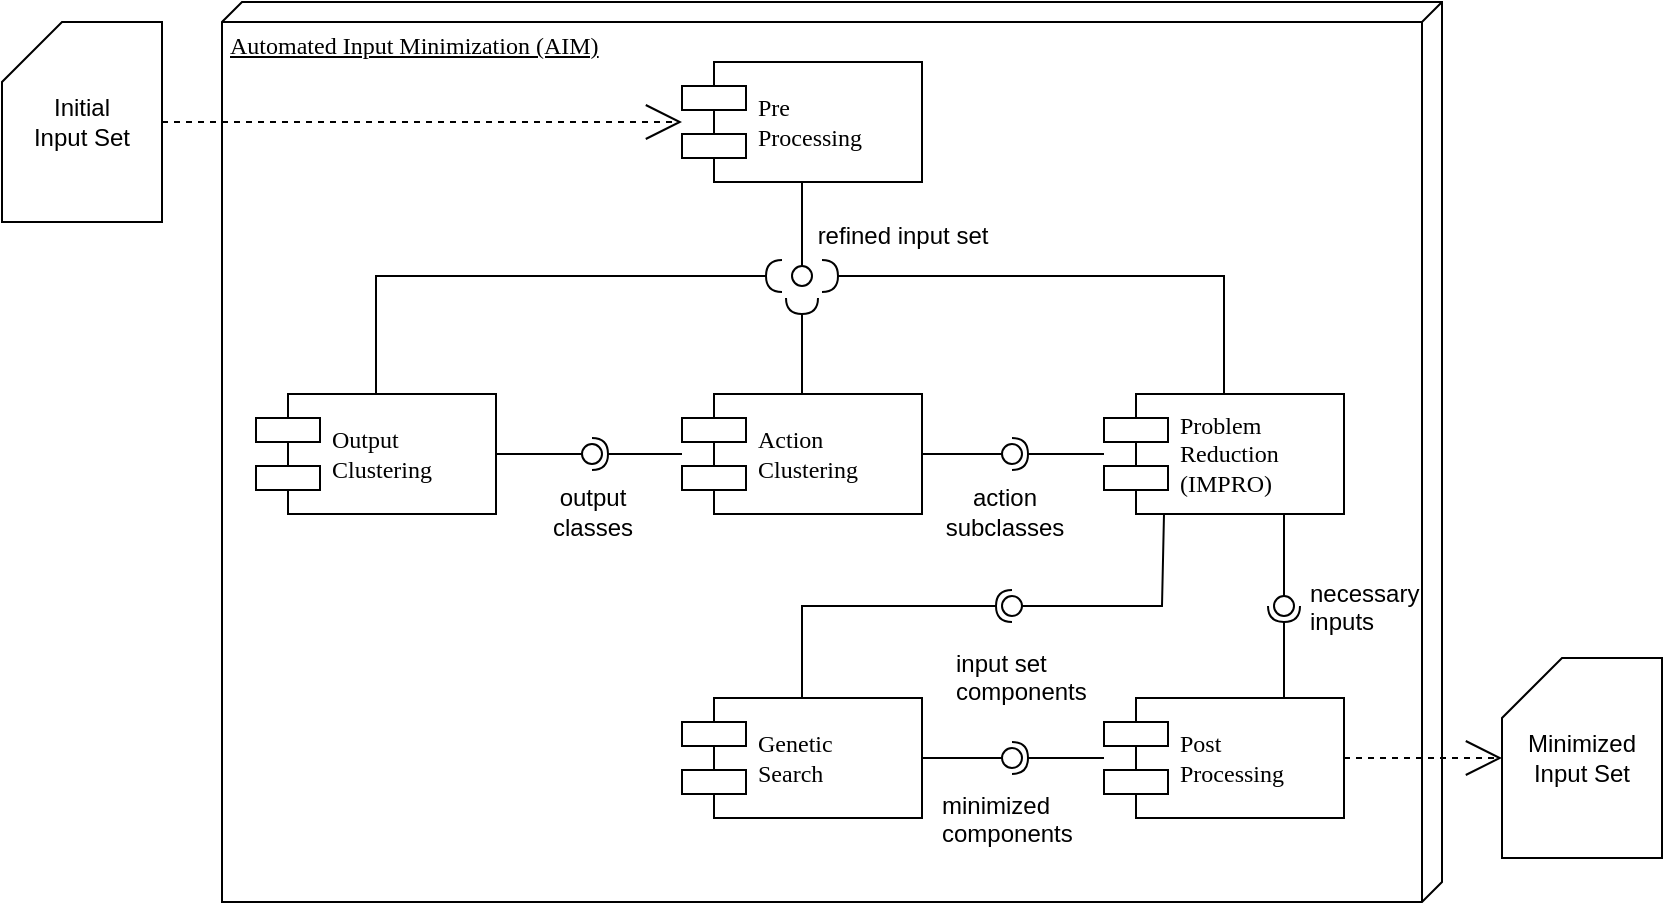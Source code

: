 <mxfile version="21.3.3" type="github">
  <diagram name="Page-1" id="5f0bae14-7c28-e335-631c-24af17079c00">
    <mxGraphModel dx="948" dy="668" grid="1" gridSize="10" guides="1" tooltips="1" connect="1" arrows="1" fold="1" page="1" pageScale="1" pageWidth="1169" pageHeight="827" background="none" math="0" shadow="0">
      <root>
        <mxCell id="0" />
        <mxCell id="1" parent="0" />
        <mxCell id="Z_8ak2KD4sjM6yOjf_ME-1" value="Automated Input Minimization (AIM)" style="verticalAlign=top;align=left;spacingTop=8;spacingLeft=2;spacingRight=12;shape=cube;size=10;direction=south;fontStyle=4;html=1;rounded=0;shadow=0;comic=0;labelBackgroundColor=none;strokeWidth=1;fontFamily=Verdana;fontSize=12" parent="1" vertex="1">
          <mxGeometry x="130" y="30" width="610" height="450" as="geometry" />
        </mxCell>
        <mxCell id="Z_8ak2KD4sjM6yOjf_ME-2" value="Initial &lt;br&gt;Input Set" style="shape=card;whiteSpace=wrap;html=1;" parent="1" vertex="1">
          <mxGeometry x="20" y="40" width="80" height="100" as="geometry" />
        </mxCell>
        <mxCell id="Z_8ak2KD4sjM6yOjf_ME-3" value="&lt;div&gt;Pre&lt;br&gt;Processing&lt;/div&gt;" style="shape=component;align=left;spacingLeft=36;rounded=0;shadow=0;comic=0;labelBackgroundColor=none;strokeWidth=1;fontFamily=Verdana;fontSize=12;html=1;" parent="1" vertex="1">
          <mxGeometry x="360" y="60" width="120" height="60" as="geometry" />
        </mxCell>
        <mxCell id="Z_8ak2KD4sjM6yOjf_ME-4" style="edgeStyle=none;rounded=0;html=1;dashed=1;labelBackgroundColor=none;startArrow=none;startFill=0;startSize=8;endArrow=open;endFill=0;endSize=16;fontFamily=Verdana;fontSize=12;exitX=1;exitY=0.5;exitDx=0;exitDy=0;exitPerimeter=0;" parent="1" source="Z_8ak2KD4sjM6yOjf_ME-2" target="Z_8ak2KD4sjM6yOjf_ME-3" edge="1">
          <mxGeometry relative="1" as="geometry">
            <mxPoint x="350" y="180" as="sourcePoint" />
            <mxPoint x="480" y="180" as="targetPoint" />
          </mxGeometry>
        </mxCell>
        <mxCell id="Z_8ak2KD4sjM6yOjf_ME-5" value="&lt;div&gt;Action&lt;/div&gt;&lt;div&gt;Clustering&lt;br&gt;&lt;/div&gt;" style="shape=component;align=left;spacingLeft=36;rounded=0;shadow=0;comic=0;labelBackgroundColor=none;strokeWidth=1;fontFamily=Verdana;fontSize=12;html=1;" parent="1" vertex="1">
          <mxGeometry x="360" y="226" width="120" height="60" as="geometry" />
        </mxCell>
        <mxCell id="Z_8ak2KD4sjM6yOjf_ME-6" value="&lt;div&gt;Problem&lt;/div&gt;&lt;div&gt;Reduction&lt;/div&gt;&lt;div&gt;(IMPRO)&lt;br&gt;&lt;/div&gt;" style="shape=component;align=left;spacingLeft=36;rounded=0;shadow=0;comic=0;labelBackgroundColor=none;strokeWidth=1;fontFamily=Verdana;fontSize=12;html=1;" parent="1" vertex="1">
          <mxGeometry x="571" y="226" width="120" height="60" as="geometry" />
        </mxCell>
        <mxCell id="Z_8ak2KD4sjM6yOjf_ME-7" value="" style="rounded=0;orthogonalLoop=1;jettySize=auto;html=1;endArrow=none;endFill=0;sketch=0;sourcePerimeterSpacing=0;targetPerimeterSpacing=0;" parent="1" source="Z_8ak2KD4sjM6yOjf_ME-5" target="Z_8ak2KD4sjM6yOjf_ME-9" edge="1">
          <mxGeometry relative="1" as="geometry">
            <mxPoint x="470" y="421" as="sourcePoint" />
          </mxGeometry>
        </mxCell>
        <mxCell id="Z_8ak2KD4sjM6yOjf_ME-8" value="" style="rounded=0;orthogonalLoop=1;jettySize=auto;html=1;endArrow=halfCircle;endFill=0;entryX=0.5;entryY=0.5;endSize=6;strokeWidth=1;sketch=0;" parent="1" source="Z_8ak2KD4sjM6yOjf_ME-6" target="Z_8ak2KD4sjM6yOjf_ME-9" edge="1">
          <mxGeometry relative="1" as="geometry">
            <mxPoint x="510" y="421" as="sourcePoint" />
          </mxGeometry>
        </mxCell>
        <mxCell id="Z_8ak2KD4sjM6yOjf_ME-9" value="" style="ellipse;whiteSpace=wrap;html=1;align=center;aspect=fixed;resizable=0;points=[];outlineConnect=0;sketch=0;" parent="1" vertex="1">
          <mxGeometry x="520" y="251" width="10" height="10" as="geometry" />
        </mxCell>
        <mxCell id="Z_8ak2KD4sjM6yOjf_ME-10" value="&lt;div&gt;input set components&lt;/div&gt;" style="text;whiteSpace=wrap;html=1;" parent="1" vertex="1">
          <mxGeometry x="495" y="347" width="90" height="50" as="geometry" />
        </mxCell>
        <mxCell id="Z_8ak2KD4sjM6yOjf_ME-11" value="&lt;div&gt;Genetic&lt;/div&gt;&lt;div&gt;Search&lt;br&gt;&lt;/div&gt;" style="shape=component;align=left;spacingLeft=36;rounded=0;shadow=0;comic=0;labelBackgroundColor=none;strokeWidth=1;fontFamily=Verdana;fontSize=12;html=1;" parent="1" vertex="1">
          <mxGeometry x="360" y="378" width="120" height="60" as="geometry" />
        </mxCell>
        <mxCell id="Z_8ak2KD4sjM6yOjf_ME-15" style="edgeStyle=none;rounded=0;html=1;dashed=1;labelBackgroundColor=none;startArrow=none;startFill=0;startSize=8;endArrow=open;endFill=0;endSize=16;fontFamily=Verdana;fontSize=12;" parent="1" source="Z_8ak2KD4sjM6yOjf_ME-29" target="Z_8ak2KD4sjM6yOjf_ME-16" edge="1">
          <mxGeometry relative="1" as="geometry">
            <mxPoint x="820" y="538" as="sourcePoint" />
            <mxPoint x="841" y="408" as="targetPoint" />
          </mxGeometry>
        </mxCell>
        <mxCell id="Z_8ak2KD4sjM6yOjf_ME-16" value="&lt;div&gt;Minimized&lt;/div&gt;&lt;div&gt;Input Set&lt;br&gt;&lt;/div&gt;" style="shape=card;whiteSpace=wrap;html=1;" parent="1" vertex="1">
          <mxGeometry x="770" y="358" width="80" height="100" as="geometry" />
        </mxCell>
        <mxCell id="Z_8ak2KD4sjM6yOjf_ME-17" value="&lt;div&gt;Output&lt;/div&gt;&lt;div&gt;Clustering&lt;br&gt;&lt;/div&gt;" style="shape=component;align=left;spacingLeft=36;rounded=0;shadow=0;comic=0;labelBackgroundColor=none;strokeWidth=1;fontFamily=Verdana;fontSize=12;html=1;" parent="1" vertex="1">
          <mxGeometry x="147" y="226" width="120" height="60" as="geometry" />
        </mxCell>
        <mxCell id="Z_8ak2KD4sjM6yOjf_ME-18" value="" style="rounded=0;orthogonalLoop=1;jettySize=auto;html=1;endArrow=none;endFill=0;sketch=0;sourcePerimeterSpacing=0;targetPerimeterSpacing=0;" parent="1" source="Z_8ak2KD4sjM6yOjf_ME-17" target="Z_8ak2KD4sjM6yOjf_ME-20" edge="1">
          <mxGeometry relative="1" as="geometry">
            <mxPoint x="243" y="192" as="sourcePoint" />
          </mxGeometry>
        </mxCell>
        <mxCell id="Z_8ak2KD4sjM6yOjf_ME-19" value="" style="rounded=0;orthogonalLoop=1;jettySize=auto;html=1;endArrow=halfCircle;endFill=0;entryX=0.5;entryY=0.5;endSize=6;strokeWidth=1;sketch=0;" parent="1" source="Z_8ak2KD4sjM6yOjf_ME-5" target="Z_8ak2KD4sjM6yOjf_ME-20" edge="1">
          <mxGeometry relative="1" as="geometry">
            <mxPoint x="283" y="192" as="sourcePoint" />
          </mxGeometry>
        </mxCell>
        <mxCell id="Z_8ak2KD4sjM6yOjf_ME-20" value="" style="ellipse;whiteSpace=wrap;html=1;align=center;aspect=fixed;resizable=0;points=[];outlineConnect=0;sketch=0;" parent="1" vertex="1">
          <mxGeometry x="310" y="251" width="10" height="10" as="geometry" />
        </mxCell>
        <mxCell id="Z_8ak2KD4sjM6yOjf_ME-21" value="refined input set" style="text;html=1;align=center;verticalAlign=middle;resizable=0;points=[];autosize=1;strokeColor=none;fillColor=none;" parent="1" vertex="1">
          <mxGeometry x="415" y="132" width="110" height="30" as="geometry" />
        </mxCell>
        <mxCell id="Z_8ak2KD4sjM6yOjf_ME-22" value="" style="rounded=0;orthogonalLoop=1;jettySize=auto;html=1;endArrow=none;endFill=0;sketch=0;sourcePerimeterSpacing=0;targetPerimeterSpacing=0;" parent="1" source="Z_8ak2KD4sjM6yOjf_ME-3" target="Z_8ak2KD4sjM6yOjf_ME-24" edge="1">
          <mxGeometry relative="1" as="geometry">
            <mxPoint x="420" y="110" as="sourcePoint" />
          </mxGeometry>
        </mxCell>
        <mxCell id="Z_8ak2KD4sjM6yOjf_ME-23" value="" style="rounded=0;orthogonalLoop=1;jettySize=auto;html=1;endArrow=halfCircle;endFill=0;endSize=6;strokeWidth=1;sketch=0;" parent="1" source="Z_8ak2KD4sjM6yOjf_ME-5" edge="1">
          <mxGeometry relative="1" as="geometry">
            <mxPoint x="420" y="222" as="sourcePoint" />
            <mxPoint x="420" y="178" as="targetPoint" />
          </mxGeometry>
        </mxCell>
        <mxCell id="Z_8ak2KD4sjM6yOjf_ME-24" value="" style="ellipse;whiteSpace=wrap;html=1;align=center;aspect=fixed;resizable=0;points=[];outlineConnect=0;sketch=0;" parent="1" vertex="1">
          <mxGeometry x="415" y="162" width="10" height="10" as="geometry" />
        </mxCell>
        <mxCell id="Z_8ak2KD4sjM6yOjf_ME-25" value="" style="rounded=0;orthogonalLoop=1;jettySize=auto;html=1;endArrow=halfCircle;endFill=0;endSize=6;strokeWidth=1;sketch=0;" parent="1" source="Z_8ak2KD4sjM6yOjf_ME-17" edge="1">
          <mxGeometry relative="1" as="geometry">
            <mxPoint x="199.5" y="216" as="sourcePoint" />
            <mxPoint x="410" y="167" as="targetPoint" />
            <Array as="points">
              <mxPoint x="207" y="167" />
            </Array>
          </mxGeometry>
        </mxCell>
        <mxCell id="Z_8ak2KD4sjM6yOjf_ME-26" value="" style="rounded=0;orthogonalLoop=1;jettySize=auto;html=1;endArrow=halfCircle;endFill=0;endSize=6;strokeWidth=1;sketch=0;" parent="1" source="Z_8ak2KD4sjM6yOjf_ME-6" edge="1">
          <mxGeometry relative="1" as="geometry">
            <mxPoint x="430" y="223" as="sourcePoint" />
            <mxPoint x="430" y="167" as="targetPoint" />
            <Array as="points">
              <mxPoint x="631" y="167" />
            </Array>
          </mxGeometry>
        </mxCell>
        <mxCell id="Z_8ak2KD4sjM6yOjf_ME-27" value="output &lt;br&gt;classes" style="text;html=1;align=center;verticalAlign=middle;resizable=0;points=[];autosize=1;strokeColor=none;fillColor=none;" parent="1" vertex="1">
          <mxGeometry x="285" y="265" width="60" height="40" as="geometry" />
        </mxCell>
        <mxCell id="Z_8ak2KD4sjM6yOjf_ME-28" value="action&lt;br&gt;subclasses" style="text;html=1;align=center;verticalAlign=middle;resizable=0;points=[];autosize=1;strokeColor=none;fillColor=none;" parent="1" vertex="1">
          <mxGeometry x="481" y="265" width="80" height="40" as="geometry" />
        </mxCell>
        <mxCell id="Z_8ak2KD4sjM6yOjf_ME-29" value="&lt;div&gt;Post&lt;br&gt;Processing&lt;/div&gt;" style="shape=component;align=left;spacingLeft=36;rounded=0;shadow=0;comic=0;labelBackgroundColor=none;strokeWidth=1;fontFamily=Verdana;fontSize=12;html=1;" parent="1" vertex="1">
          <mxGeometry x="571" y="378" width="120" height="60" as="geometry" />
        </mxCell>
        <mxCell id="Z_8ak2KD4sjM6yOjf_ME-31" value="" style="rounded=0;orthogonalLoop=1;jettySize=auto;html=1;endArrow=none;endFill=0;sketch=0;sourcePerimeterSpacing=0;targetPerimeterSpacing=0;" parent="1" source="Z_8ak2KD4sjM6yOjf_ME-11" target="Z_8ak2KD4sjM6yOjf_ME-33" edge="1">
          <mxGeometry relative="1" as="geometry">
            <mxPoint x="380" y="563" as="sourcePoint" />
          </mxGeometry>
        </mxCell>
        <mxCell id="Z_8ak2KD4sjM6yOjf_ME-32" value="" style="rounded=0;orthogonalLoop=1;jettySize=auto;html=1;endArrow=halfCircle;endFill=0;entryX=0.5;entryY=0.5;endSize=6;strokeWidth=1;sketch=0;" parent="1" source="Z_8ak2KD4sjM6yOjf_ME-29" target="Z_8ak2KD4sjM6yOjf_ME-33" edge="1">
          <mxGeometry relative="1" as="geometry">
            <mxPoint x="420" y="563" as="sourcePoint" />
          </mxGeometry>
        </mxCell>
        <mxCell id="Z_8ak2KD4sjM6yOjf_ME-33" value="" style="ellipse;whiteSpace=wrap;html=1;align=center;aspect=fixed;resizable=0;points=[];outlineConnect=0;sketch=0;" parent="1" vertex="1">
          <mxGeometry x="520" y="403" width="10" height="10" as="geometry" />
        </mxCell>
        <mxCell id="Z_8ak2KD4sjM6yOjf_ME-34" value="&lt;div&gt;minimized components&lt;/div&gt;" style="text;whiteSpace=wrap;html=1;" parent="1" vertex="1">
          <mxGeometry x="488" y="418" width="90" height="50" as="geometry" />
        </mxCell>
        <mxCell id="_JRHArI5NMpxfT5AwbKE-4" value="" style="rounded=0;orthogonalLoop=1;jettySize=auto;html=1;endArrow=none;endFill=0;sketch=0;sourcePerimeterSpacing=0;targetPerimeterSpacing=0;exitX=0.25;exitY=1;exitDx=0;exitDy=0;" edge="1" target="_JRHArI5NMpxfT5AwbKE-6" parent="1" source="Z_8ak2KD4sjM6yOjf_ME-6">
          <mxGeometry relative="1" as="geometry">
            <mxPoint x="600" y="288" as="sourcePoint" />
            <Array as="points">
              <mxPoint x="600" y="332" />
            </Array>
          </mxGeometry>
        </mxCell>
        <mxCell id="_JRHArI5NMpxfT5AwbKE-5" value="" style="rounded=0;orthogonalLoop=1;jettySize=auto;html=1;endArrow=halfCircle;endFill=0;entryX=0.5;entryY=0.5;endSize=6;strokeWidth=1;sketch=0;" edge="1" target="_JRHArI5NMpxfT5AwbKE-6" parent="1" source="Z_8ak2KD4sjM6yOjf_ME-11">
          <mxGeometry relative="1" as="geometry">
            <mxPoint x="510" y="283" as="sourcePoint" />
            <Array as="points">
              <mxPoint x="420" y="332" />
            </Array>
          </mxGeometry>
        </mxCell>
        <mxCell id="_JRHArI5NMpxfT5AwbKE-6" value="" style="ellipse;whiteSpace=wrap;html=1;align=center;aspect=fixed;resizable=0;points=[];outlineConnect=0;sketch=0;" vertex="1" parent="1">
          <mxGeometry x="520" y="327" width="10" height="10" as="geometry" />
        </mxCell>
        <mxCell id="_JRHArI5NMpxfT5AwbKE-7" value="" style="rounded=0;orthogonalLoop=1;jettySize=auto;html=1;endArrow=none;endFill=0;sketch=0;sourcePerimeterSpacing=0;targetPerimeterSpacing=0;exitX=0.75;exitY=1;exitDx=0;exitDy=0;" edge="1" target="_JRHArI5NMpxfT5AwbKE-9" parent="1" source="Z_8ak2KD4sjM6yOjf_ME-6">
          <mxGeometry relative="1" as="geometry">
            <mxPoint x="470" y="283" as="sourcePoint" />
          </mxGeometry>
        </mxCell>
        <mxCell id="_JRHArI5NMpxfT5AwbKE-8" value="" style="rounded=0;orthogonalLoop=1;jettySize=auto;html=1;endArrow=halfCircle;endFill=0;entryX=0.5;entryY=0.5;endSize=6;strokeWidth=1;sketch=0;exitX=0.75;exitY=0;exitDx=0;exitDy=0;" edge="1" target="_JRHArI5NMpxfT5AwbKE-9" parent="1" source="Z_8ak2KD4sjM6yOjf_ME-29">
          <mxGeometry relative="1" as="geometry">
            <mxPoint x="510" y="283" as="sourcePoint" />
          </mxGeometry>
        </mxCell>
        <mxCell id="_JRHArI5NMpxfT5AwbKE-9" value="" style="ellipse;whiteSpace=wrap;html=1;align=center;aspect=fixed;resizable=0;points=[];outlineConnect=0;sketch=0;" vertex="1" parent="1">
          <mxGeometry x="656" y="327" width="10" height="10" as="geometry" />
        </mxCell>
        <mxCell id="_JRHArI5NMpxfT5AwbKE-11" value="&lt;div&gt;necessary&lt;/div&gt;&lt;div&gt;inputs&lt;br&gt;&lt;/div&gt;" style="text;whiteSpace=wrap;html=1;" vertex="1" parent="1">
          <mxGeometry x="672" y="312" width="90" height="50" as="geometry" />
        </mxCell>
      </root>
    </mxGraphModel>
  </diagram>
</mxfile>
